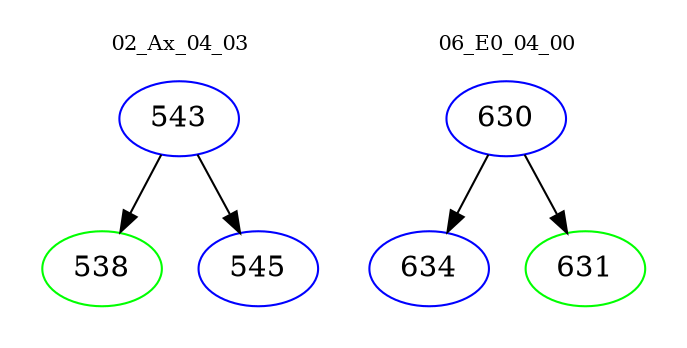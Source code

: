 digraph{
subgraph cluster_0 {
color = white
label = "02_Ax_04_03";
fontsize=10;
T0_543 [label="543", color="blue"]
T0_543 -> T0_538 [color="black"]
T0_538 [label="538", color="green"]
T0_543 -> T0_545 [color="black"]
T0_545 [label="545", color="blue"]
}
subgraph cluster_1 {
color = white
label = "06_E0_04_00";
fontsize=10;
T1_630 [label="630", color="blue"]
T1_630 -> T1_634 [color="black"]
T1_634 [label="634", color="blue"]
T1_630 -> T1_631 [color="black"]
T1_631 [label="631", color="green"]
}
}
